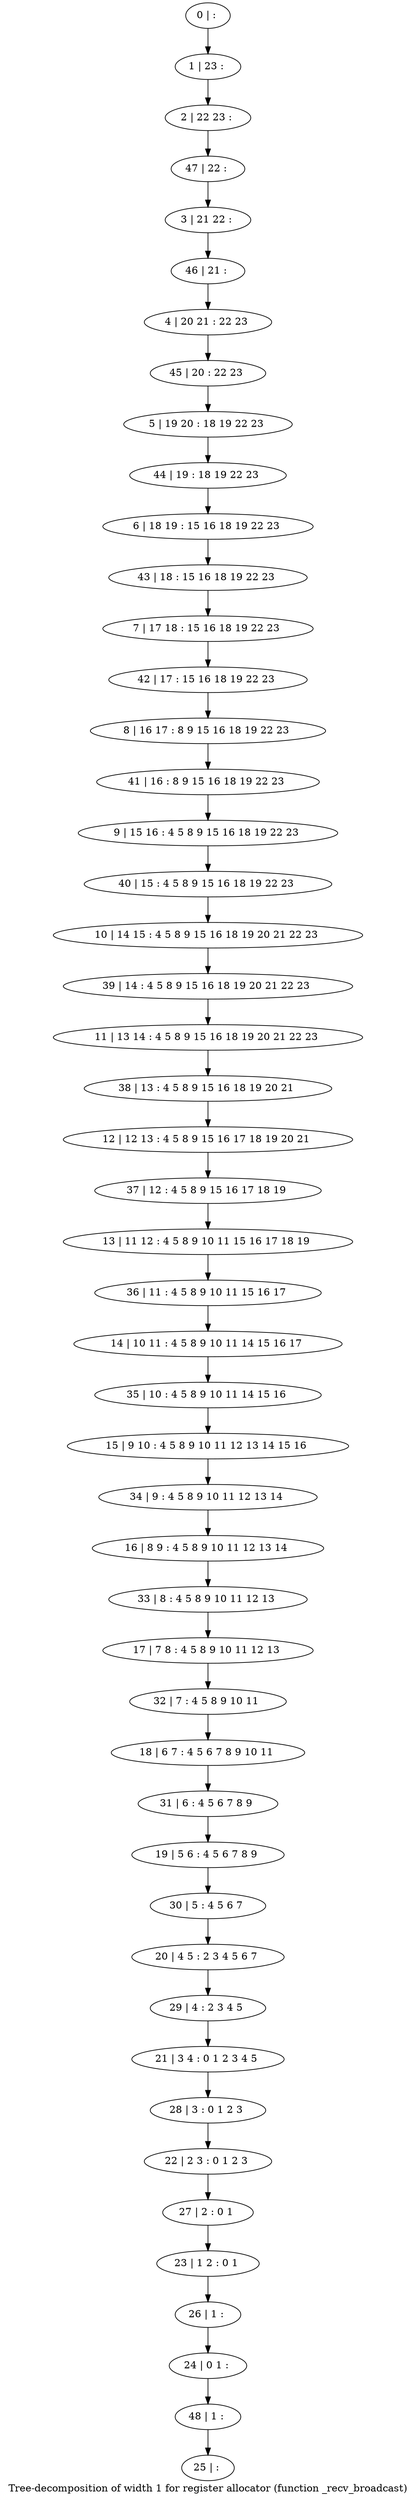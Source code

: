 digraph G {
graph [label="Tree-decomposition of width 1 for register allocator (function _recv_broadcast)"]
0[label="0 | : "];
1[label="1 | 23 : "];
2[label="2 | 22 23 : "];
3[label="3 | 21 22 : "];
4[label="4 | 20 21 : 22 23 "];
5[label="5 | 19 20 : 18 19 22 23 "];
6[label="6 | 18 19 : 15 16 18 19 22 23 "];
7[label="7 | 17 18 : 15 16 18 19 22 23 "];
8[label="8 | 16 17 : 8 9 15 16 18 19 22 23 "];
9[label="9 | 15 16 : 4 5 8 9 15 16 18 19 22 23 "];
10[label="10 | 14 15 : 4 5 8 9 15 16 18 19 20 21 22 23 "];
11[label="11 | 13 14 : 4 5 8 9 15 16 18 19 20 21 22 23 "];
12[label="12 | 12 13 : 4 5 8 9 15 16 17 18 19 20 21 "];
13[label="13 | 11 12 : 4 5 8 9 10 11 15 16 17 18 19 "];
14[label="14 | 10 11 : 4 5 8 9 10 11 14 15 16 17 "];
15[label="15 | 9 10 : 4 5 8 9 10 11 12 13 14 15 16 "];
16[label="16 | 8 9 : 4 5 8 9 10 11 12 13 14 "];
17[label="17 | 7 8 : 4 5 8 9 10 11 12 13 "];
18[label="18 | 6 7 : 4 5 6 7 8 9 10 11 "];
19[label="19 | 5 6 : 4 5 6 7 8 9 "];
20[label="20 | 4 5 : 2 3 4 5 6 7 "];
21[label="21 | 3 4 : 0 1 2 3 4 5 "];
22[label="22 | 2 3 : 0 1 2 3 "];
23[label="23 | 1 2 : 0 1 "];
24[label="24 | 0 1 : "];
25[label="25 | : "];
26[label="26 | 1 : "];
27[label="27 | 2 : 0 1 "];
28[label="28 | 3 : 0 1 2 3 "];
29[label="29 | 4 : 2 3 4 5 "];
30[label="30 | 5 : 4 5 6 7 "];
31[label="31 | 6 : 4 5 6 7 8 9 "];
32[label="32 | 7 : 4 5 8 9 10 11 "];
33[label="33 | 8 : 4 5 8 9 10 11 12 13 "];
34[label="34 | 9 : 4 5 8 9 10 11 12 13 14 "];
35[label="35 | 10 : 4 5 8 9 10 11 14 15 16 "];
36[label="36 | 11 : 4 5 8 9 10 11 15 16 17 "];
37[label="37 | 12 : 4 5 8 9 15 16 17 18 19 "];
38[label="38 | 13 : 4 5 8 9 15 16 18 19 20 21 "];
39[label="39 | 14 : 4 5 8 9 15 16 18 19 20 21 22 23 "];
40[label="40 | 15 : 4 5 8 9 15 16 18 19 22 23 "];
41[label="41 | 16 : 8 9 15 16 18 19 22 23 "];
42[label="42 | 17 : 15 16 18 19 22 23 "];
43[label="43 | 18 : 15 16 18 19 22 23 "];
44[label="44 | 19 : 18 19 22 23 "];
45[label="45 | 20 : 22 23 "];
46[label="46 | 21 : "];
47[label="47 | 22 : "];
48[label="48 | 1 : "];
0->1 ;
1->2 ;
26->24 ;
23->26 ;
27->23 ;
22->27 ;
28->22 ;
21->28 ;
29->21 ;
20->29 ;
30->20 ;
19->30 ;
31->19 ;
18->31 ;
32->18 ;
17->32 ;
33->17 ;
16->33 ;
34->16 ;
15->34 ;
35->15 ;
14->35 ;
36->14 ;
13->36 ;
37->13 ;
12->37 ;
38->12 ;
11->38 ;
39->11 ;
10->39 ;
40->10 ;
9->40 ;
41->9 ;
8->41 ;
42->8 ;
7->42 ;
43->7 ;
6->43 ;
44->6 ;
5->44 ;
45->5 ;
4->45 ;
46->4 ;
3->46 ;
47->3 ;
2->47 ;
48->25 ;
24->48 ;
}
